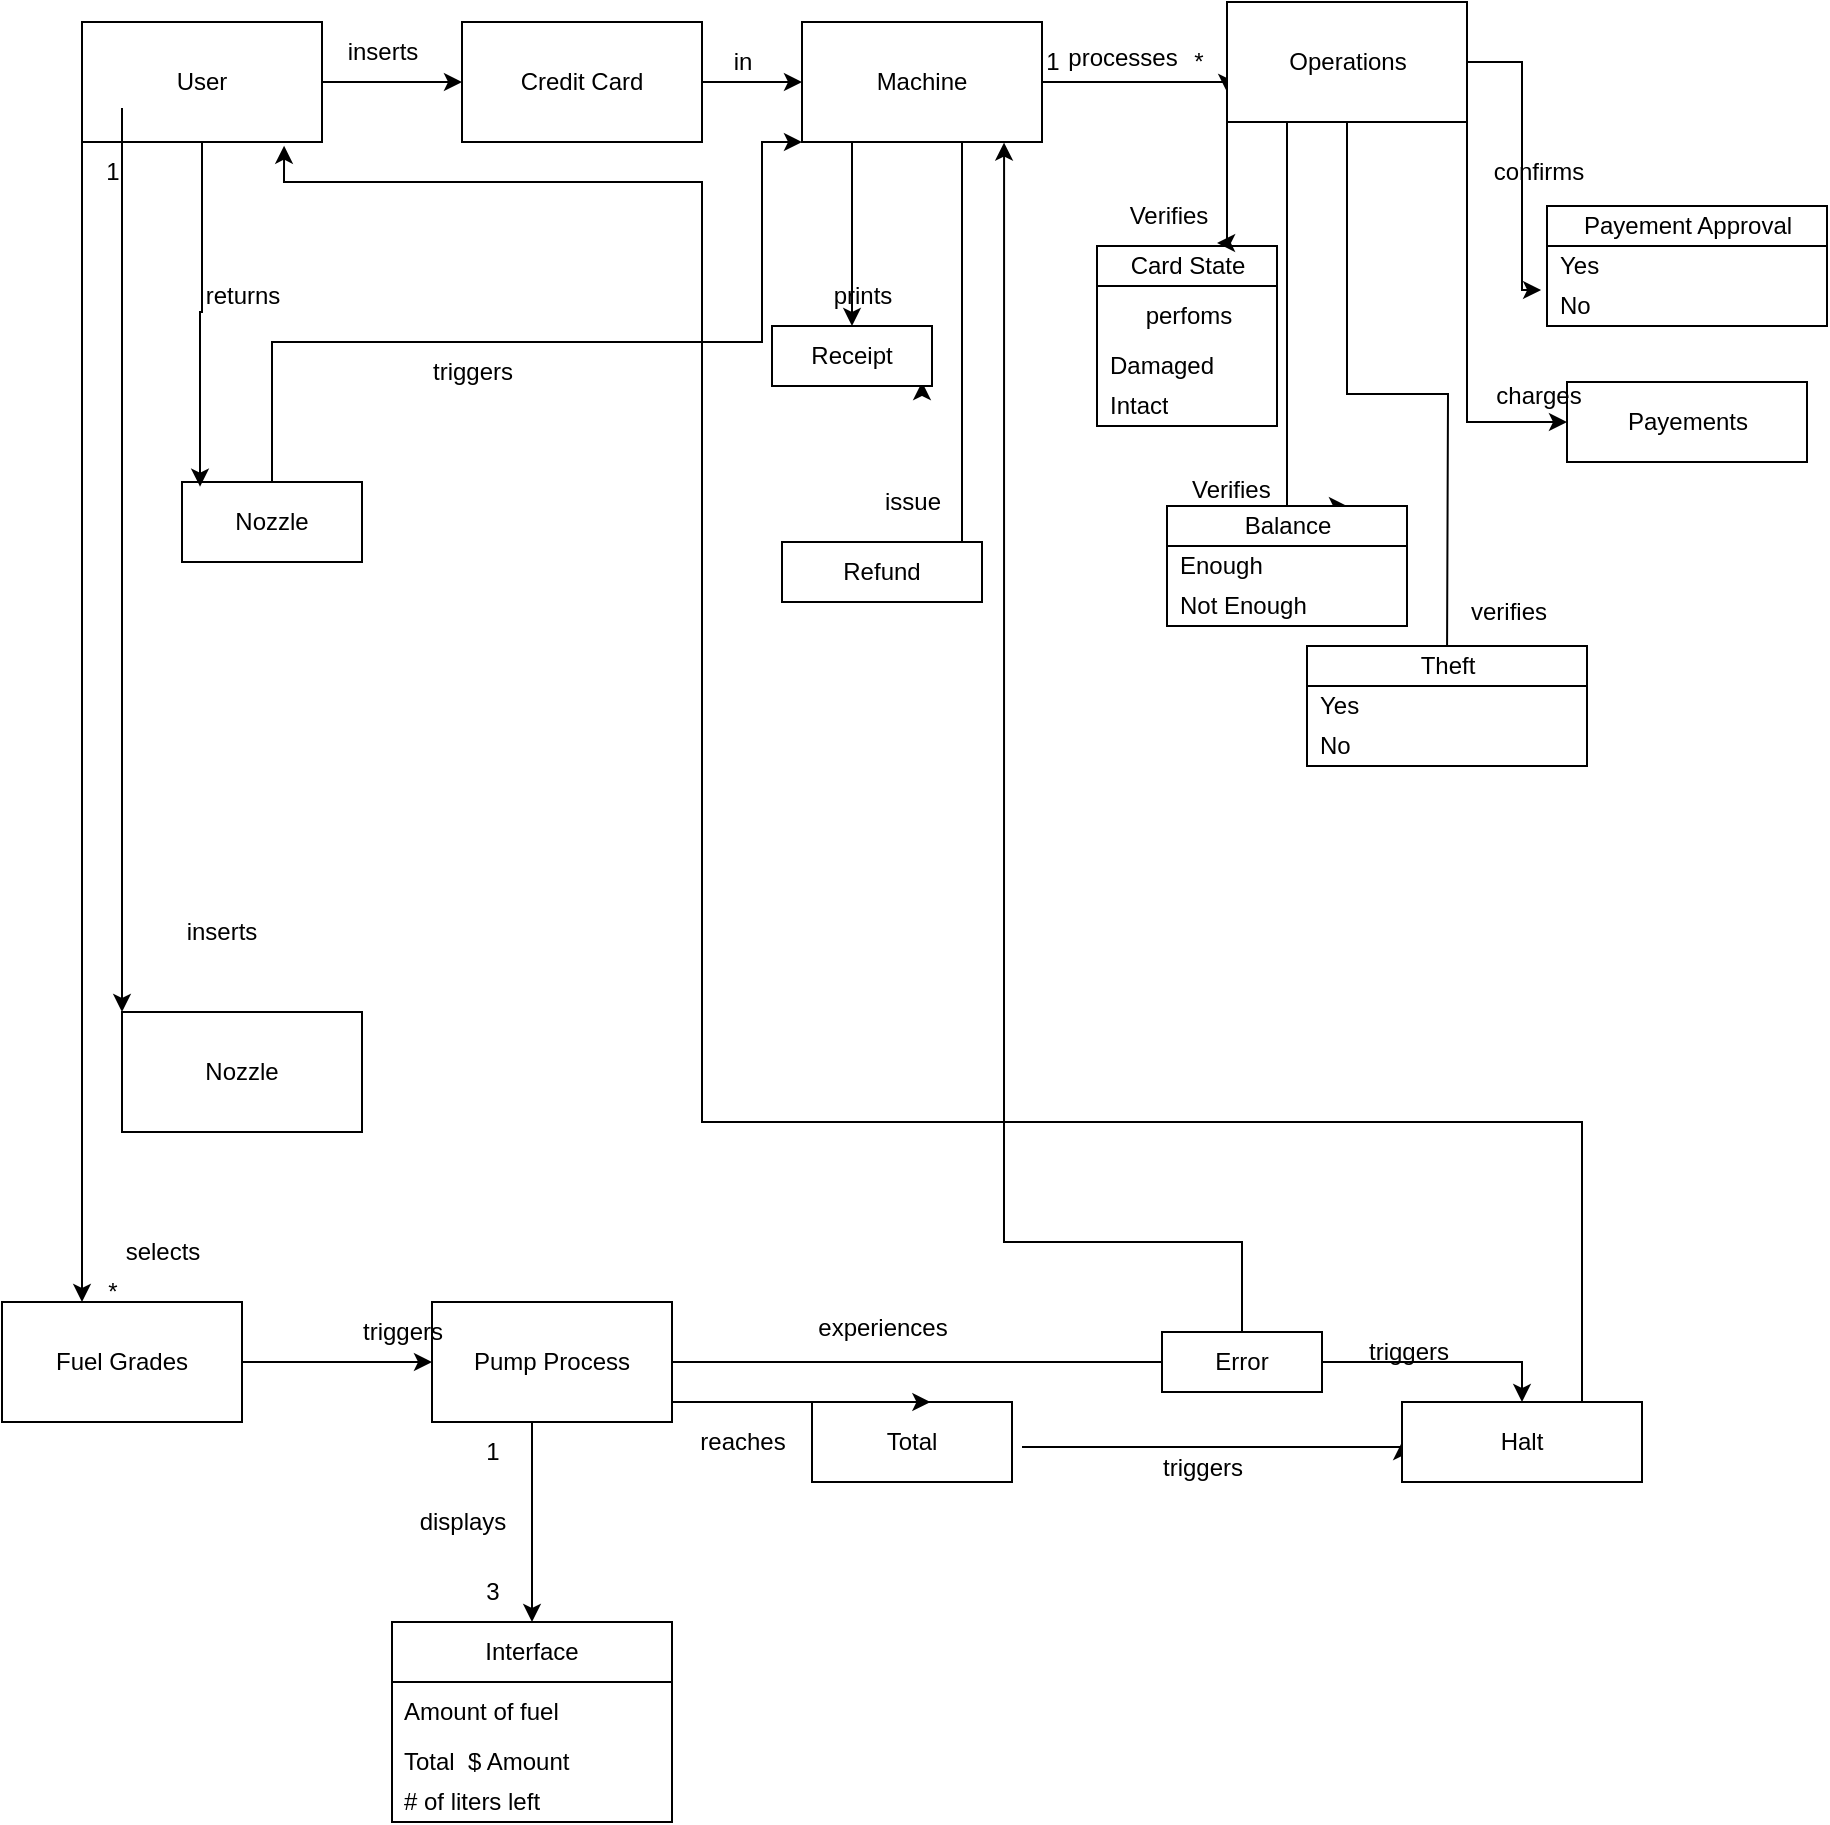 <mxfile version="23.1.1" type="github">
  <diagram name="Page-1" id="yGyFkePlUMSOtw3ik4Zv">
    <mxGraphModel dx="1197" dy="1059" grid="1" gridSize="10" guides="1" tooltips="1" connect="1" arrows="1" fold="1" page="1" pageScale="1" pageWidth="850" pageHeight="1100" math="0" shadow="0">
      <root>
        <mxCell id="0" />
        <mxCell id="1" parent="0" />
        <mxCell id="7SVlReUXrSAUbX2SOmzO-15" style="edgeStyle=orthogonalEdgeStyle;rounded=0;orthogonalLoop=1;jettySize=auto;html=1;entryX=0;entryY=0.75;entryDx=0;entryDy=0;" edge="1" parent="1" source="5Cbh1VTCBoVTc0HgQQdx-1" target="5Cbh1VTCBoVTc0HgQQdx-8">
          <mxGeometry relative="1" as="geometry">
            <Array as="points">
              <mxPoint x="653" y="40" />
            </Array>
          </mxGeometry>
        </mxCell>
        <mxCell id="7SVlReUXrSAUbX2SOmzO-38" style="edgeStyle=orthogonalEdgeStyle;rounded=0;orthogonalLoop=1;jettySize=auto;html=1;" edge="1" parent="1" source="7SVlReUXrSAUbX2SOmzO-40">
          <mxGeometry relative="1" as="geometry">
            <mxPoint x="500.0" y="190" as="targetPoint" />
            <Array as="points">
              <mxPoint x="460" y="190" />
            </Array>
          </mxGeometry>
        </mxCell>
        <mxCell id="7SVlReUXrSAUbX2SOmzO-65" style="edgeStyle=orthogonalEdgeStyle;rounded=0;orthogonalLoop=1;jettySize=auto;html=1;" edge="1" parent="1" source="5Cbh1VTCBoVTc0HgQQdx-1">
          <mxGeometry relative="1" as="geometry">
            <mxPoint x="520" y="280" as="targetPoint" />
            <Array as="points">
              <mxPoint x="520" y="110" />
              <mxPoint x="520" y="110" />
            </Array>
          </mxGeometry>
        </mxCell>
        <mxCell id="5Cbh1VTCBoVTc0HgQQdx-1" value="Machine" style="rounded=0;whiteSpace=wrap;html=1;" parent="1" vertex="1">
          <mxGeometry x="440" y="10" width="120" height="60" as="geometry" />
        </mxCell>
        <mxCell id="7SVlReUXrSAUbX2SOmzO-7" value="" style="edgeStyle=orthogonalEdgeStyle;rounded=0;orthogonalLoop=1;jettySize=auto;html=1;" edge="1" parent="1" source="5Cbh1VTCBoVTc0HgQQdx-2" target="5Cbh1VTCBoVTc0HgQQdx-1">
          <mxGeometry relative="1" as="geometry" />
        </mxCell>
        <mxCell id="5Cbh1VTCBoVTc0HgQQdx-2" value="Credit Card" style="rounded=0;whiteSpace=wrap;html=1;" parent="1" vertex="1">
          <mxGeometry x="270" y="10" width="120" height="60" as="geometry" />
        </mxCell>
        <mxCell id="7SVlReUXrSAUbX2SOmzO-10" style="edgeStyle=orthogonalEdgeStyle;rounded=0;orthogonalLoop=1;jettySize=auto;html=1;entryX=0;entryY=0.5;entryDx=0;entryDy=0;" edge="1" parent="1" source="5Cbh1VTCBoVTc0HgQQdx-8" target="5Cbh1VTCBoVTc0HgQQdx-37">
          <mxGeometry relative="1" as="geometry">
            <Array as="points">
              <mxPoint x="772.5" y="210" />
            </Array>
          </mxGeometry>
        </mxCell>
        <mxCell id="7SVlReUXrSAUbX2SOmzO-14" style="edgeStyle=orthogonalEdgeStyle;rounded=0;orthogonalLoop=1;jettySize=auto;html=1;entryX=0.75;entryY=0;entryDx=0;entryDy=0;" edge="1" parent="1" source="5Cbh1VTCBoVTc0HgQQdx-8" target="5Cbh1VTCBoVTc0HgQQdx-23">
          <mxGeometry relative="1" as="geometry">
            <Array as="points">
              <mxPoint x="682.5" y="252" />
            </Array>
          </mxGeometry>
        </mxCell>
        <mxCell id="7SVlReUXrSAUbX2SOmzO-18" style="edgeStyle=orthogonalEdgeStyle;rounded=0;orthogonalLoop=1;jettySize=auto;html=1;" edge="1" parent="1" source="5Cbh1VTCBoVTc0HgQQdx-8">
          <mxGeometry relative="1" as="geometry">
            <mxPoint x="762.5" y="332" as="targetPoint" />
          </mxGeometry>
        </mxCell>
        <mxCell id="5Cbh1VTCBoVTc0HgQQdx-8" value="Operations" style="rounded=0;whiteSpace=wrap;html=1;" parent="1" vertex="1">
          <mxGeometry x="652.5" width="120" height="60" as="geometry" />
        </mxCell>
        <mxCell id="5Cbh1VTCBoVTc0HgQQdx-11" value="1" style="text;html=1;align=center;verticalAlign=middle;resizable=0;points=[];autosize=1;strokeColor=none;fillColor=none;" parent="1" vertex="1">
          <mxGeometry x="550" y="15" width="30" height="30" as="geometry" />
        </mxCell>
        <mxCell id="5Cbh1VTCBoVTc0HgQQdx-12" value="*" style="text;html=1;align=center;verticalAlign=middle;resizable=0;points=[];autosize=1;strokeColor=none;fillColor=none;" parent="1" vertex="1">
          <mxGeometry x="622.5" y="15" width="30" height="30" as="geometry" />
        </mxCell>
        <mxCell id="5Cbh1VTCBoVTc0HgQQdx-23" value="Balance" style="swimlane;fontStyle=0;childLayout=stackLayout;horizontal=1;startSize=20;horizontalStack=0;resizeParent=1;resizeParentMax=0;resizeLast=0;collapsible=1;marginBottom=0;whiteSpace=wrap;html=1;" parent="1" vertex="1">
          <mxGeometry x="622.5" y="252" width="120" height="60" as="geometry" />
        </mxCell>
        <mxCell id="5Cbh1VTCBoVTc0HgQQdx-24" value="Enough" style="text;strokeColor=none;fillColor=none;align=left;verticalAlign=middle;spacingLeft=4;spacingRight=4;overflow=hidden;points=[[0,0.5],[1,0.5]];portConstraint=eastwest;rotatable=0;whiteSpace=wrap;html=1;" parent="5Cbh1VTCBoVTc0HgQQdx-23" vertex="1">
          <mxGeometry y="20" width="120" height="20" as="geometry" />
        </mxCell>
        <mxCell id="5Cbh1VTCBoVTc0HgQQdx-25" value="Not Enough" style="text;strokeColor=none;fillColor=none;align=left;verticalAlign=middle;spacingLeft=4;spacingRight=4;overflow=hidden;points=[[0,0.5],[1,0.5]];portConstraint=eastwest;rotatable=0;whiteSpace=wrap;html=1;" parent="5Cbh1VTCBoVTc0HgQQdx-23" vertex="1">
          <mxGeometry y="40" width="120" height="20" as="geometry" />
        </mxCell>
        <mxCell id="5Cbh1VTCBoVTc0HgQQdx-15" value="Verifies" style="text;html=1;align=center;verticalAlign=middle;resizable=0;points=[];autosize=1;strokeColor=none;fillColor=none;" parent="1" vertex="1">
          <mxGeometry x="592.5" y="92" width="60" height="30" as="geometry" />
        </mxCell>
        <mxCell id="5Cbh1VTCBoVTc0HgQQdx-28" value="Card State" style="swimlane;fontStyle=0;childLayout=stackLayout;horizontal=1;startSize=20;horizontalStack=0;resizeParent=1;resizeParentMax=0;resizeLast=0;collapsible=1;marginBottom=0;whiteSpace=wrap;html=1;" parent="1" vertex="1">
          <mxGeometry x="587.5" y="122" width="90" height="90" as="geometry" />
        </mxCell>
        <mxCell id="5Cbh1VTCBoVTc0HgQQdx-10" value="&lt;div&gt;perfoms&lt;/div&gt;" style="text;html=1;align=center;verticalAlign=middle;resizable=0;points=[];autosize=1;strokeColor=none;fillColor=none;" parent="5Cbh1VTCBoVTc0HgQQdx-28" vertex="1">
          <mxGeometry y="20" width="90" height="30" as="geometry" />
        </mxCell>
        <mxCell id="5Cbh1VTCBoVTc0HgQQdx-29" value="Damaged" style="text;strokeColor=none;fillColor=none;align=left;verticalAlign=middle;spacingLeft=4;spacingRight=4;overflow=hidden;points=[[0,0.5],[1,0.5]];portConstraint=eastwest;rotatable=0;whiteSpace=wrap;html=1;" parent="5Cbh1VTCBoVTc0HgQQdx-28" vertex="1">
          <mxGeometry y="50" width="90" height="20" as="geometry" />
        </mxCell>
        <mxCell id="5Cbh1VTCBoVTc0HgQQdx-30" value="Intact" style="text;strokeColor=none;fillColor=none;align=left;verticalAlign=middle;spacingLeft=4;spacingRight=4;overflow=hidden;points=[[0,0.5],[1,0.5]];portConstraint=eastwest;rotatable=0;whiteSpace=wrap;html=1;" parent="5Cbh1VTCBoVTc0HgQQdx-28" vertex="1">
          <mxGeometry y="70" width="90" height="20" as="geometry" />
        </mxCell>
        <mxCell id="5Cbh1VTCBoVTc0HgQQdx-37" value="Payements" style="rounded=0;whiteSpace=wrap;html=1;" parent="1" vertex="1">
          <mxGeometry x="822.5" y="190" width="120" height="40" as="geometry" />
        </mxCell>
        <mxCell id="5Cbh1VTCBoVTc0HgQQdx-39" value="charges" style="text;html=1;align=center;verticalAlign=middle;resizable=0;points=[];autosize=1;strokeColor=none;fillColor=none;" parent="1" vertex="1">
          <mxGeometry x="772.5" y="182" width="70" height="30" as="geometry" />
        </mxCell>
        <mxCell id="r4hVCq29wGwZ0H3uPOvn-5" value="Theft" style="swimlane;fontStyle=0;childLayout=stackLayout;horizontal=1;startSize=20;horizontalStack=0;resizeParent=1;resizeParentMax=0;resizeLast=0;collapsible=1;marginBottom=0;whiteSpace=wrap;html=1;" parent="1" vertex="1">
          <mxGeometry x="692.5" y="322" width="140" height="60" as="geometry" />
        </mxCell>
        <mxCell id="r4hVCq29wGwZ0H3uPOvn-6" value="Yes" style="text;strokeColor=none;fillColor=none;align=left;verticalAlign=middle;spacingLeft=4;spacingRight=4;overflow=hidden;points=[[0,0.5],[1,0.5]];portConstraint=eastwest;rotatable=0;whiteSpace=wrap;html=1;" parent="r4hVCq29wGwZ0H3uPOvn-5" vertex="1">
          <mxGeometry y="20" width="140" height="20" as="geometry" />
        </mxCell>
        <mxCell id="r4hVCq29wGwZ0H3uPOvn-7" value="No" style="text;strokeColor=none;fillColor=none;align=left;verticalAlign=middle;spacingLeft=4;spacingRight=4;overflow=hidden;points=[[0,0.5],[1,0.5]];portConstraint=eastwest;rotatable=0;whiteSpace=wrap;html=1;" parent="r4hVCq29wGwZ0H3uPOvn-5" vertex="1">
          <mxGeometry y="40" width="140" height="20" as="geometry" />
        </mxCell>
        <mxCell id="r4hVCq29wGwZ0H3uPOvn-10" value="&lt;div&gt;processes&lt;/div&gt;&lt;div&gt;&lt;br&gt;&lt;/div&gt;" style="text;html=1;align=center;verticalAlign=middle;resizable=0;points=[];autosize=1;strokeColor=none;fillColor=none;" parent="1" vertex="1">
          <mxGeometry x="560" y="15" width="80" height="40" as="geometry" />
        </mxCell>
        <mxCell id="r4hVCq29wGwZ0H3uPOvn-14" value="Payement Approval" style="swimlane;fontStyle=0;childLayout=stackLayout;horizontal=1;startSize=20;horizontalStack=0;resizeParent=1;resizeParentMax=0;resizeLast=0;collapsible=1;marginBottom=0;whiteSpace=wrap;html=1;" parent="1" vertex="1">
          <mxGeometry x="812.5" y="102" width="140" height="60" as="geometry" />
        </mxCell>
        <mxCell id="r4hVCq29wGwZ0H3uPOvn-15" value="Yes" style="text;strokeColor=none;fillColor=none;align=left;verticalAlign=middle;spacingLeft=4;spacingRight=4;overflow=hidden;points=[[0,0.5],[1,0.5]];portConstraint=eastwest;rotatable=0;whiteSpace=wrap;html=1;" parent="r4hVCq29wGwZ0H3uPOvn-14" vertex="1">
          <mxGeometry y="20" width="140" height="20" as="geometry" />
        </mxCell>
        <mxCell id="r4hVCq29wGwZ0H3uPOvn-16" value="No" style="text;strokeColor=none;fillColor=none;align=left;verticalAlign=middle;spacingLeft=4;spacingRight=4;overflow=hidden;points=[[0,0.5],[1,0.5]];portConstraint=eastwest;rotatable=0;whiteSpace=wrap;html=1;" parent="r4hVCq29wGwZ0H3uPOvn-14" vertex="1">
          <mxGeometry y="40" width="140" height="20" as="geometry" />
        </mxCell>
        <mxCell id="r4hVCq29wGwZ0H3uPOvn-40" value="" style="edgeStyle=orthogonalEdgeStyle;rounded=0;orthogonalLoop=1;jettySize=auto;html=1;" parent="1" source="r4hVCq29wGwZ0H3uPOvn-30" target="r4hVCq29wGwZ0H3uPOvn-39" edge="1">
          <mxGeometry relative="1" as="geometry">
            <Array as="points">
              <mxPoint x="80" y="640" />
              <mxPoint x="80" y="640" />
            </Array>
          </mxGeometry>
        </mxCell>
        <mxCell id="r4hVCq29wGwZ0H3uPOvn-30" value="User" style="rounded=0;whiteSpace=wrap;html=1;" parent="1" vertex="1">
          <mxGeometry x="80" y="10" width="120" height="60" as="geometry" />
        </mxCell>
        <mxCell id="r4hVCq29wGwZ0H3uPOvn-33" value="inserts" style="text;html=1;strokeColor=none;fillColor=none;align=center;verticalAlign=middle;whiteSpace=wrap;rounded=0;" parent="1" vertex="1">
          <mxGeometry x="120" y="450" width="60" height="30" as="geometry" />
        </mxCell>
        <mxCell id="r4hVCq29wGwZ0H3uPOvn-61" value="" style="edgeStyle=orthogonalEdgeStyle;rounded=0;orthogonalLoop=1;jettySize=auto;html=1;entryX=0;entryY=0.5;entryDx=0;entryDy=0;" parent="1" source="r4hVCq29wGwZ0H3uPOvn-39" target="r4hVCq29wGwZ0H3uPOvn-44" edge="1">
          <mxGeometry relative="1" as="geometry">
            <mxPoint x="530" y="660" as="targetPoint" />
          </mxGeometry>
        </mxCell>
        <mxCell id="r4hVCq29wGwZ0H3uPOvn-39" value="&lt;div&gt;Fuel Grades&lt;/div&gt;" style="rounded=0;whiteSpace=wrap;html=1;" parent="1" vertex="1">
          <mxGeometry x="40" y="650" width="120" height="60" as="geometry" />
        </mxCell>
        <mxCell id="r4hVCq29wGwZ0H3uPOvn-41" value="selects" style="text;html=1;align=center;verticalAlign=middle;resizable=0;points=[];autosize=1;strokeColor=none;fillColor=none;" parent="1" vertex="1">
          <mxGeometry x="90" y="610" width="60" height="30" as="geometry" />
        </mxCell>
        <mxCell id="r4hVCq29wGwZ0H3uPOvn-42" value="1" style="text;html=1;align=center;verticalAlign=middle;resizable=0;points=[];autosize=1;strokeColor=none;fillColor=none;" parent="1" vertex="1">
          <mxGeometry x="80" y="70" width="30" height="30" as="geometry" />
        </mxCell>
        <mxCell id="r4hVCq29wGwZ0H3uPOvn-43" value="*" style="text;html=1;align=center;verticalAlign=middle;resizable=0;points=[];autosize=1;strokeColor=none;fillColor=none;" parent="1" vertex="1">
          <mxGeometry x="80" y="630" width="30" height="30" as="geometry" />
        </mxCell>
        <mxCell id="r4hVCq29wGwZ0H3uPOvn-64" style="edgeStyle=orthogonalEdgeStyle;rounded=0;orthogonalLoop=1;jettySize=auto;html=1;entryX=0.5;entryY=0;entryDx=0;entryDy=0;" parent="1" source="r4hVCq29wGwZ0H3uPOvn-44" target="r4hVCq29wGwZ0H3uPOvn-50" edge="1">
          <mxGeometry relative="1" as="geometry">
            <Array as="points">
              <mxPoint x="305" y="740" />
              <mxPoint x="305" y="740" />
            </Array>
          </mxGeometry>
        </mxCell>
        <mxCell id="7SVlReUXrSAUbX2SOmzO-44" style="edgeStyle=orthogonalEdgeStyle;rounded=0;orthogonalLoop=1;jettySize=auto;html=1;" edge="1" parent="1" source="r4hVCq29wGwZ0H3uPOvn-44">
          <mxGeometry relative="1" as="geometry">
            <mxPoint x="630.0" y="680.0" as="targetPoint" />
          </mxGeometry>
        </mxCell>
        <mxCell id="r4hVCq29wGwZ0H3uPOvn-44" value="Pump Process" style="rounded=0;whiteSpace=wrap;html=1;" parent="1" vertex="1">
          <mxGeometry x="255" y="650" width="120" height="60" as="geometry" />
        </mxCell>
        <mxCell id="r4hVCq29wGwZ0H3uPOvn-47" value="1" style="text;html=1;align=center;verticalAlign=middle;resizable=0;points=[];autosize=1;strokeColor=none;fillColor=none;" parent="1" vertex="1">
          <mxGeometry x="270" y="710" width="30" height="30" as="geometry" />
        </mxCell>
        <mxCell id="r4hVCq29wGwZ0H3uPOvn-49" value="3" style="text;html=1;align=center;verticalAlign=middle;resizable=0;points=[];autosize=1;strokeColor=none;fillColor=none;" parent="1" vertex="1">
          <mxGeometry x="270" y="780" width="30" height="30" as="geometry" />
        </mxCell>
        <mxCell id="r4hVCq29wGwZ0H3uPOvn-50" value="Interface" style="swimlane;fontStyle=0;childLayout=stackLayout;horizontal=1;startSize=30;horizontalStack=0;resizeParent=1;resizeParentMax=0;resizeLast=0;collapsible=1;marginBottom=0;whiteSpace=wrap;html=1;" parent="1" vertex="1">
          <mxGeometry x="235" y="810" width="140" height="100" as="geometry" />
        </mxCell>
        <mxCell id="r4hVCq29wGwZ0H3uPOvn-51" value="Amount of fuel" style="text;strokeColor=none;fillColor=none;align=left;verticalAlign=middle;spacingLeft=4;spacingRight=4;overflow=hidden;points=[[0,0.5],[1,0.5]];portConstraint=eastwest;rotatable=0;whiteSpace=wrap;html=1;" parent="r4hVCq29wGwZ0H3uPOvn-50" vertex="1">
          <mxGeometry y="30" width="140" height="30" as="geometry" />
        </mxCell>
        <mxCell id="r4hVCq29wGwZ0H3uPOvn-52" value="Total&amp;nbsp; $ Amount" style="text;strokeColor=none;fillColor=none;align=left;verticalAlign=middle;spacingLeft=4;spacingRight=4;overflow=hidden;points=[[0,0.5],[1,0.5]];portConstraint=eastwest;rotatable=0;whiteSpace=wrap;html=1;" parent="r4hVCq29wGwZ0H3uPOvn-50" vertex="1">
          <mxGeometry y="60" width="140" height="20" as="geometry" />
        </mxCell>
        <mxCell id="r4hVCq29wGwZ0H3uPOvn-53" value="# of liters left" style="text;strokeColor=none;fillColor=none;align=left;verticalAlign=middle;spacingLeft=4;spacingRight=4;overflow=hidden;points=[[0,0.5],[1,0.5]];portConstraint=eastwest;rotatable=0;whiteSpace=wrap;html=1;" parent="r4hVCq29wGwZ0H3uPOvn-50" vertex="1">
          <mxGeometry y="80" width="140" height="20" as="geometry" />
        </mxCell>
        <mxCell id="r4hVCq29wGwZ0H3uPOvn-62" value="triggers" style="text;html=1;align=center;verticalAlign=middle;resizable=0;points=[];autosize=1;strokeColor=none;fillColor=none;" parent="1" vertex="1">
          <mxGeometry x="210" y="650" width="60" height="30" as="geometry" />
        </mxCell>
        <mxCell id="r4hVCq29wGwZ0H3uPOvn-65" value="displays" style="text;html=1;align=center;verticalAlign=middle;resizable=0;points=[];autosize=1;strokeColor=none;fillColor=none;" parent="1" vertex="1">
          <mxGeometry x="235" y="745" width="70" height="30" as="geometry" />
        </mxCell>
        <mxCell id="r4hVCq29wGwZ0H3uPOvn-72" value="Total" style="rounded=0;whiteSpace=wrap;html=1;" parent="1" vertex="1">
          <mxGeometry x="445" y="700" width="100" height="40" as="geometry" />
        </mxCell>
        <mxCell id="r4hVCq29wGwZ0H3uPOvn-74" value="&lt;div&gt;reaches&lt;/div&gt;" style="text;html=1;align=center;verticalAlign=middle;resizable=0;points=[];autosize=1;strokeColor=none;fillColor=none;" parent="1" vertex="1">
          <mxGeometry x="375" y="705" width="70" height="30" as="geometry" />
        </mxCell>
        <mxCell id="7SVlReUXrSAUbX2SOmzO-33" style="edgeStyle=orthogonalEdgeStyle;rounded=0;orthogonalLoop=1;jettySize=auto;html=1;entryX=0.842;entryY=1.031;entryDx=0;entryDy=0;entryPerimeter=0;exitX=0.75;exitY=0;exitDx=0;exitDy=0;" edge="1" parent="1" source="r4hVCq29wGwZ0H3uPOvn-75" target="7SVlReUXrSAUbX2SOmzO-4">
          <mxGeometry relative="1" as="geometry">
            <mxPoint x="235" y="90" as="targetPoint" />
            <mxPoint x="470.0" y="860" as="sourcePoint" />
            <Array as="points">
              <mxPoint x="830" y="560" />
              <mxPoint x="390" y="560" />
              <mxPoint x="390" y="90" />
              <mxPoint x="181" y="90" />
            </Array>
          </mxGeometry>
        </mxCell>
        <mxCell id="r4hVCq29wGwZ0H3uPOvn-77" value="&lt;div&gt;triggers&lt;/div&gt;&lt;div&gt;&lt;br&gt;&lt;/div&gt;" style="text;html=1;align=center;verticalAlign=middle;resizable=0;points=[];autosize=1;strokeColor=none;fillColor=none;" parent="1" vertex="1">
          <mxGeometry x="610" y="720" width="60" height="40" as="geometry" />
        </mxCell>
        <mxCell id="7SVlReUXrSAUbX2SOmzO-62" style="edgeStyle=orthogonalEdgeStyle;rounded=0;orthogonalLoop=1;jettySize=auto;html=1;entryX=0;entryY=0.5;entryDx=0;entryDy=0;" edge="1" parent="1" source="7SVlReUXrSAUbX2SOmzO-4" target="5Cbh1VTCBoVTc0HgQQdx-2">
          <mxGeometry relative="1" as="geometry" />
        </mxCell>
        <mxCell id="7SVlReUXrSAUbX2SOmzO-4" value="User" style="rounded=0;whiteSpace=wrap;html=1;" vertex="1" parent="1">
          <mxGeometry x="80" y="10" width="120" height="60" as="geometry" />
        </mxCell>
        <mxCell id="7SVlReUXrSAUbX2SOmzO-8" value="in" style="text;html=1;align=center;verticalAlign=middle;resizable=0;points=[];autosize=1;strokeColor=none;fillColor=none;" vertex="1" parent="1">
          <mxGeometry x="395" y="15" width="30" height="30" as="geometry" />
        </mxCell>
        <mxCell id="7SVlReUXrSAUbX2SOmzO-11" value="Verifies" style="text;whiteSpace=wrap;html=1;" vertex="1" parent="1">
          <mxGeometry x="632.5" y="230" width="70" height="40" as="geometry" />
        </mxCell>
        <mxCell id="7SVlReUXrSAUbX2SOmzO-12" style="edgeStyle=orthogonalEdgeStyle;rounded=0;orthogonalLoop=1;jettySize=auto;html=1;entryX=0.667;entryY=-0.017;entryDx=0;entryDy=0;entryPerimeter=0;" edge="1" parent="1" source="5Cbh1VTCBoVTc0HgQQdx-8" target="5Cbh1VTCBoVTc0HgQQdx-28">
          <mxGeometry relative="1" as="geometry">
            <Array as="points">
              <mxPoint x="652.5" y="121" />
            </Array>
          </mxGeometry>
        </mxCell>
        <mxCell id="7SVlReUXrSAUbX2SOmzO-19" value="verifies" style="text;html=1;align=center;verticalAlign=middle;resizable=0;points=[];autosize=1;strokeColor=none;fillColor=none;" vertex="1" parent="1">
          <mxGeometry x="762.5" y="290" width="60" height="30" as="geometry" />
        </mxCell>
        <mxCell id="7SVlReUXrSAUbX2SOmzO-20" style="edgeStyle=orthogonalEdgeStyle;rounded=0;orthogonalLoop=1;jettySize=auto;html=1;entryX=-0.021;entryY=0.1;entryDx=0;entryDy=0;entryPerimeter=0;" edge="1" parent="1" source="5Cbh1VTCBoVTc0HgQQdx-8" target="r4hVCq29wGwZ0H3uPOvn-16">
          <mxGeometry relative="1" as="geometry">
            <Array as="points">
              <mxPoint x="800" y="30" />
              <mxPoint x="800" y="144" />
            </Array>
          </mxGeometry>
        </mxCell>
        <mxCell id="7SVlReUXrSAUbX2SOmzO-21" value="&lt;div&gt;confirms&lt;/div&gt;" style="text;html=1;align=center;verticalAlign=middle;resizable=0;points=[];autosize=1;strokeColor=none;fillColor=none;" vertex="1" parent="1">
          <mxGeometry x="772.5" y="70" width="70" height="30" as="geometry" />
        </mxCell>
        <mxCell id="7SVlReUXrSAUbX2SOmzO-30" style="edgeStyle=orthogonalEdgeStyle;rounded=0;orthogonalLoop=1;jettySize=auto;html=1;entryX=0.592;entryY=0;entryDx=0;entryDy=0;entryPerimeter=0;" edge="1" parent="1" source="r4hVCq29wGwZ0H3uPOvn-44" target="r4hVCq29wGwZ0H3uPOvn-72">
          <mxGeometry relative="1" as="geometry">
            <Array as="points">
              <mxPoint x="480" y="700" />
              <mxPoint x="480" y="700" />
            </Array>
          </mxGeometry>
        </mxCell>
        <mxCell id="7SVlReUXrSAUbX2SOmzO-31" value="" style="edgeStyle=orthogonalEdgeStyle;rounded=0;orthogonalLoop=1;jettySize=auto;html=1;" edge="1" parent="1" target="r4hVCq29wGwZ0H3uPOvn-31">
          <mxGeometry relative="1" as="geometry">
            <Array as="points">
              <mxPoint x="100" y="420" />
              <mxPoint x="100" y="420" />
            </Array>
            <mxPoint x="100" y="53" as="sourcePoint" />
            <mxPoint x="324" y="569" as="targetPoint" />
          </mxGeometry>
        </mxCell>
        <mxCell id="r4hVCq29wGwZ0H3uPOvn-31" value="Nozzle" style="rounded=0;whiteSpace=wrap;html=1;" parent="1" vertex="1">
          <mxGeometry x="100" y="505" width="120" height="60" as="geometry" />
        </mxCell>
        <mxCell id="7SVlReUXrSAUbX2SOmzO-42" style="edgeStyle=orthogonalEdgeStyle;rounded=0;orthogonalLoop=1;jettySize=auto;html=1;entryX=0;entryY=1;entryDx=0;entryDy=0;" edge="1" parent="1" source="7SVlReUXrSAUbX2SOmzO-37" target="5Cbh1VTCBoVTc0HgQQdx-1">
          <mxGeometry relative="1" as="geometry">
            <Array as="points">
              <mxPoint x="420" y="170" />
              <mxPoint x="420" y="70" />
            </Array>
          </mxGeometry>
        </mxCell>
        <mxCell id="7SVlReUXrSAUbX2SOmzO-37" value="Nozzle" style="rounded=0;whiteSpace=wrap;html=1;" vertex="1" parent="1">
          <mxGeometry x="130" y="240" width="90" height="40" as="geometry" />
        </mxCell>
        <mxCell id="7SVlReUXrSAUbX2SOmzO-41" value="prints" style="text;html=1;align=center;verticalAlign=middle;resizable=0;points=[];autosize=1;strokeColor=none;fillColor=none;" vertex="1" parent="1">
          <mxGeometry x="445" y="132" width="50" height="30" as="geometry" />
        </mxCell>
        <mxCell id="7SVlReUXrSAUbX2SOmzO-43" value="triggers" style="text;html=1;align=center;verticalAlign=middle;resizable=0;points=[];autosize=1;strokeColor=none;fillColor=none;" vertex="1" parent="1">
          <mxGeometry x="245" y="170" width="60" height="30" as="geometry" />
        </mxCell>
        <mxCell id="7SVlReUXrSAUbX2SOmzO-55" style="edgeStyle=orthogonalEdgeStyle;rounded=0;orthogonalLoop=1;jettySize=auto;html=1;entryX=0.5;entryY=0;entryDx=0;entryDy=0;" edge="1" parent="1" source="7SVlReUXrSAUbX2SOmzO-45" target="r4hVCq29wGwZ0H3uPOvn-75">
          <mxGeometry relative="1" as="geometry">
            <Array as="points">
              <mxPoint x="800" y="680" />
            </Array>
          </mxGeometry>
        </mxCell>
        <mxCell id="7SVlReUXrSAUbX2SOmzO-45" value="Error" style="whiteSpace=wrap;html=1;" vertex="1" parent="1">
          <mxGeometry x="620" y="665" width="80" height="30" as="geometry" />
        </mxCell>
        <mxCell id="7SVlReUXrSAUbX2SOmzO-49" value="" style="edgeStyle=orthogonalEdgeStyle;rounded=0;orthogonalLoop=1;jettySize=auto;html=1;" edge="1" parent="1" source="5Cbh1VTCBoVTc0HgQQdx-1" target="7SVlReUXrSAUbX2SOmzO-40">
          <mxGeometry relative="1" as="geometry">
            <mxPoint x="500.0" y="190" as="targetPoint" />
            <mxPoint x="460" y="70" as="sourcePoint" />
            <Array as="points">
              <mxPoint x="465" y="90" />
              <mxPoint x="465" y="90" />
            </Array>
          </mxGeometry>
        </mxCell>
        <mxCell id="7SVlReUXrSAUbX2SOmzO-40" value="Receipt" style="whiteSpace=wrap;html=1;" vertex="1" parent="1">
          <mxGeometry x="425" y="162" width="80" height="30" as="geometry" />
        </mxCell>
        <mxCell id="7SVlReUXrSAUbX2SOmzO-50" style="edgeStyle=orthogonalEdgeStyle;rounded=0;orthogonalLoop=1;jettySize=auto;html=1;entryX=0.842;entryY=1.005;entryDx=0;entryDy=0;entryPerimeter=0;" edge="1" parent="1" source="7SVlReUXrSAUbX2SOmzO-45" target="5Cbh1VTCBoVTc0HgQQdx-1">
          <mxGeometry relative="1" as="geometry">
            <Array as="points">
              <mxPoint x="660" y="620" />
              <mxPoint x="541" y="620" />
            </Array>
          </mxGeometry>
        </mxCell>
        <mxCell id="7SVlReUXrSAUbX2SOmzO-6" value="inserts" style="text;html=1;align=center;verticalAlign=middle;resizable=0;points=[];autosize=1;strokeColor=none;fillColor=none;" vertex="1" parent="1">
          <mxGeometry x="200" y="10" width="60" height="30" as="geometry" />
        </mxCell>
        <mxCell id="7SVlReUXrSAUbX2SOmzO-57" value="" style="edgeStyle=orthogonalEdgeStyle;rounded=0;orthogonalLoop=1;jettySize=auto;html=1;entryX=0;entryY=0.5;entryDx=0;entryDy=0;" edge="1" parent="1" target="r4hVCq29wGwZ0H3uPOvn-75">
          <mxGeometry relative="1" as="geometry">
            <mxPoint x="550.0" y="722.5" as="sourcePoint" />
            <mxPoint x="925" y="717.5" as="targetPoint" />
            <Array as="points">
              <mxPoint x="740" y="723" />
            </Array>
          </mxGeometry>
        </mxCell>
        <mxCell id="r4hVCq29wGwZ0H3uPOvn-75" value="Halt" style="rounded=0;whiteSpace=wrap;html=1;" parent="1" vertex="1">
          <mxGeometry x="740" y="700" width="120" height="40" as="geometry" />
        </mxCell>
        <mxCell id="7SVlReUXrSAUbX2SOmzO-58" value="experiences" style="text;html=1;align=center;verticalAlign=middle;resizable=0;points=[];autosize=1;strokeColor=none;fillColor=none;" vertex="1" parent="1">
          <mxGeometry x="435" y="648" width="90" height="30" as="geometry" />
        </mxCell>
        <mxCell id="7SVlReUXrSAUbX2SOmzO-60" value="triggers" style="text;html=1;align=center;verticalAlign=middle;resizable=0;points=[];autosize=1;strokeColor=none;fillColor=none;" vertex="1" parent="1">
          <mxGeometry x="712.5" y="660" width="60" height="30" as="geometry" />
        </mxCell>
        <mxCell id="7SVlReUXrSAUbX2SOmzO-63" style="edgeStyle=orthogonalEdgeStyle;rounded=0;orthogonalLoop=1;jettySize=auto;html=1;entryX=0.1;entryY=0.058;entryDx=0;entryDy=0;entryPerimeter=0;" edge="1" parent="1" source="7SVlReUXrSAUbX2SOmzO-4" target="7SVlReUXrSAUbX2SOmzO-37">
          <mxGeometry relative="1" as="geometry" />
        </mxCell>
        <mxCell id="7SVlReUXrSAUbX2SOmzO-64" value="&lt;div&gt;returns&lt;/div&gt;" style="text;html=1;align=center;verticalAlign=middle;resizable=0;points=[];autosize=1;strokeColor=none;fillColor=none;" vertex="1" parent="1">
          <mxGeometry x="130" y="132" width="60" height="30" as="geometry" />
        </mxCell>
        <mxCell id="7SVlReUXrSAUbX2SOmzO-66" value="Refund" style="whiteSpace=wrap;html=1;" vertex="1" parent="1">
          <mxGeometry x="430" y="270" width="100" height="30" as="geometry" />
        </mxCell>
        <mxCell id="7SVlReUXrSAUbX2SOmzO-67" value="issue" style="text;html=1;align=center;verticalAlign=middle;resizable=0;points=[];autosize=1;strokeColor=none;fillColor=none;" vertex="1" parent="1">
          <mxGeometry x="470" y="235" width="50" height="30" as="geometry" />
        </mxCell>
      </root>
    </mxGraphModel>
  </diagram>
</mxfile>
